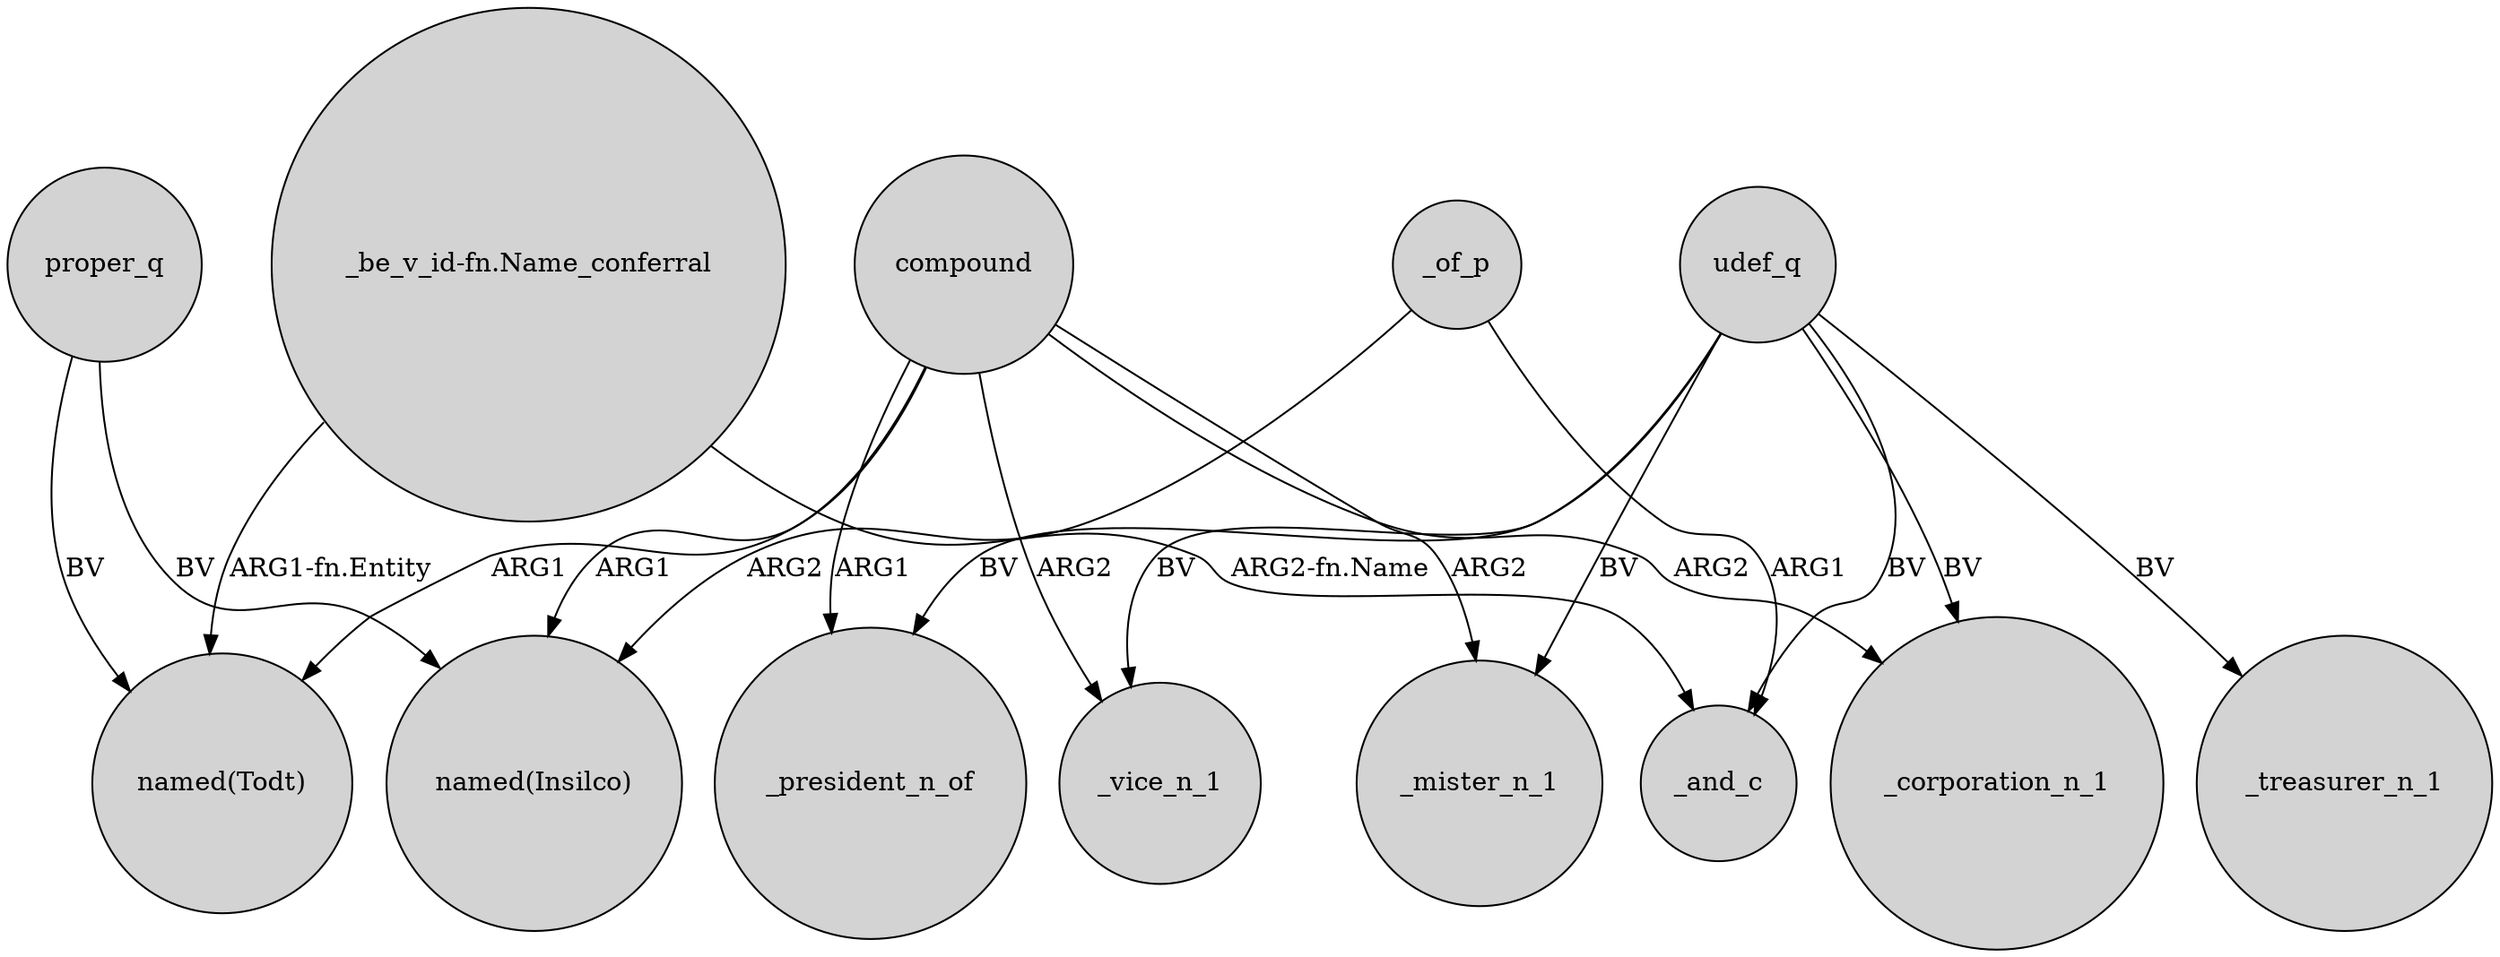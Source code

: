 digraph {
	node [shape=circle style=filled]
	proper_q -> "named(Todt)" [label=BV]
	compound -> _corporation_n_1 [label=ARG2]
	udef_q -> _corporation_n_1 [label=BV]
	compound -> "named(Todt)" [label=ARG1]
	compound -> _president_n_of [label=ARG1]
	compound -> _mister_n_1 [label=ARG2]
	udef_q -> _vice_n_1 [label=BV]
	udef_q -> _and_c [label=BV]
	udef_q -> _mister_n_1 [label=BV]
	compound -> "named(Insilco)" [label=ARG1]
	_of_p -> "named(Insilco)" [label=ARG2]
	udef_q -> _president_n_of [label=BV]
	udef_q -> _treasurer_n_1 [label=BV]
	_of_p -> _and_c [label=ARG1]
	proper_q -> "named(Insilco)" [label=BV]
	"_be_v_id-fn.Name_conferral" -> _and_c [label="ARG2-fn.Name"]
	"_be_v_id-fn.Name_conferral" -> "named(Todt)" [label="ARG1-fn.Entity"]
	compound -> _vice_n_1 [label=ARG2]
}
